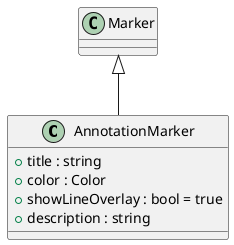 @startuml
class AnnotationMarker {
    + title : string
    + color : Color
    + showLineOverlay : bool = true
    + description : string
}
Marker <|-- AnnotationMarker
@enduml
